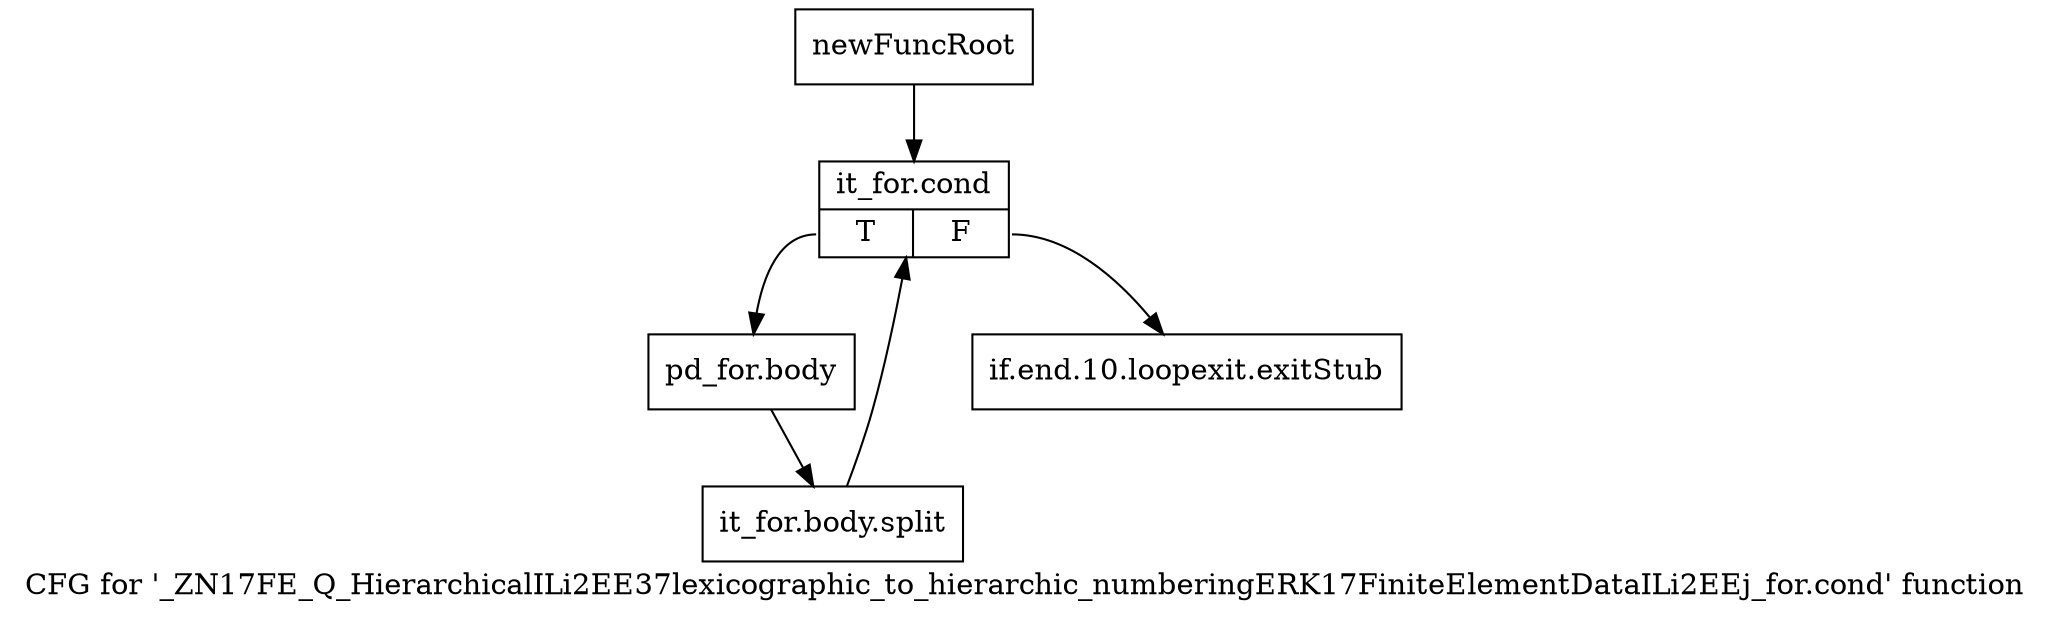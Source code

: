 digraph "CFG for '_ZN17FE_Q_HierarchicalILi2EE37lexicographic_to_hierarchic_numberingERK17FiniteElementDataILi2EEj_for.cond' function" {
	label="CFG for '_ZN17FE_Q_HierarchicalILi2EE37lexicographic_to_hierarchic_numberingERK17FiniteElementDataILi2EEj_for.cond' function";

	Node0x912f4b0 [shape=record,label="{newFuncRoot}"];
	Node0x912f4b0 -> Node0x91348e0;
	Node0x912f500 [shape=record,label="{if.end.10.loopexit.exitStub}"];
	Node0x91348e0 [shape=record,label="{it_for.cond|{<s0>T|<s1>F}}"];
	Node0x91348e0:s0 -> Node0x9134930;
	Node0x91348e0:s1 -> Node0x912f500;
	Node0x9134930 [shape=record,label="{pd_for.body}"];
	Node0x9134930 -> Node0xc5f7130;
	Node0xc5f7130 [shape=record,label="{it_for.body.split}"];
	Node0xc5f7130 -> Node0x91348e0;
}
